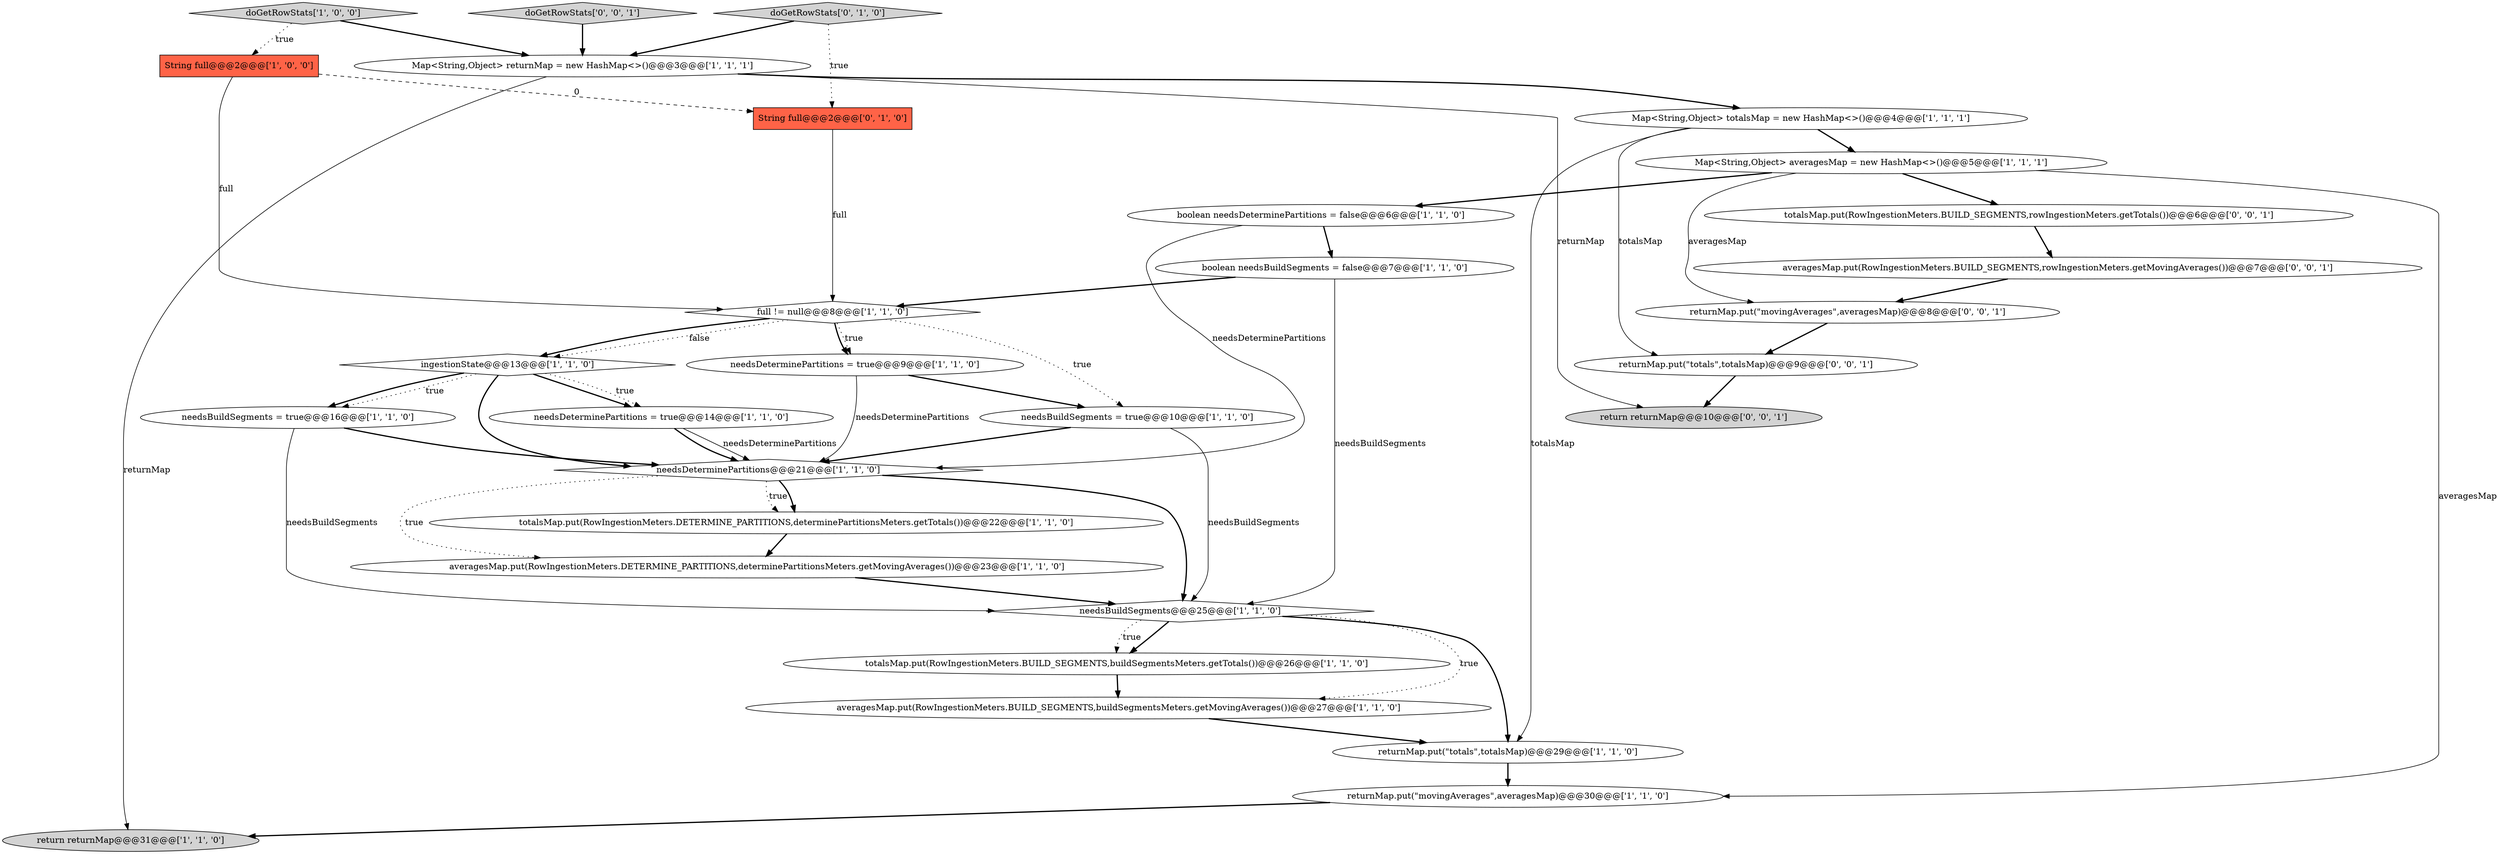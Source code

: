 digraph {
7 [style = filled, label = "ingestionState@@@13@@@['1', '1', '0']", fillcolor = white, shape = diamond image = "AAA0AAABBB1BBB"];
16 [style = filled, label = "needsBuildSegments = true@@@16@@@['1', '1', '0']", fillcolor = white, shape = ellipse image = "AAA0AAABBB1BBB"];
18 [style = filled, label = "needsDeterminePartitions = true@@@14@@@['1', '1', '0']", fillcolor = white, shape = ellipse image = "AAA0AAABBB1BBB"];
27 [style = filled, label = "doGetRowStats['0', '0', '1']", fillcolor = lightgray, shape = diamond image = "AAA0AAABBB3BBB"];
21 [style = filled, label = "averagesMap.put(RowIngestionMeters.DETERMINE_PARTITIONS,determinePartitionsMeters.getMovingAverages())@@@23@@@['1', '1', '0']", fillcolor = white, shape = ellipse image = "AAA0AAABBB1BBB"];
11 [style = filled, label = "needsBuildSegments = true@@@10@@@['1', '1', '0']", fillcolor = white, shape = ellipse image = "AAA0AAABBB1BBB"];
28 [style = filled, label = "returnMap.put(\"movingAverages\",averagesMap)@@@8@@@['0', '0', '1']", fillcolor = white, shape = ellipse image = "AAA0AAABBB3BBB"];
17 [style = filled, label = "totalsMap.put(RowIngestionMeters.DETERMINE_PARTITIONS,determinePartitionsMeters.getTotals())@@@22@@@['1', '1', '0']", fillcolor = white, shape = ellipse image = "AAA0AAABBB1BBB"];
13 [style = filled, label = "return returnMap@@@31@@@['1', '1', '0']", fillcolor = lightgray, shape = ellipse image = "AAA0AAABBB1BBB"];
25 [style = filled, label = "return returnMap@@@10@@@['0', '0', '1']", fillcolor = lightgray, shape = ellipse image = "AAA0AAABBB3BBB"];
15 [style = filled, label = "Map<String,Object> averagesMap = new HashMap<>()@@@5@@@['1', '1', '1']", fillcolor = white, shape = ellipse image = "AAA0AAABBB1BBB"];
10 [style = filled, label = "boolean needsBuildSegments = false@@@7@@@['1', '1', '0']", fillcolor = white, shape = ellipse image = "AAA0AAABBB1BBB"];
2 [style = filled, label = "full != null@@@8@@@['1', '1', '0']", fillcolor = white, shape = diamond image = "AAA0AAABBB1BBB"];
4 [style = filled, label = "returnMap.put(\"totals\",totalsMap)@@@29@@@['1', '1', '0']", fillcolor = white, shape = ellipse image = "AAA0AAABBB1BBB"];
9 [style = filled, label = "returnMap.put(\"movingAverages\",averagesMap)@@@30@@@['1', '1', '0']", fillcolor = white, shape = ellipse image = "AAA0AAABBB1BBB"];
12 [style = filled, label = "totalsMap.put(RowIngestionMeters.BUILD_SEGMENTS,buildSegmentsMeters.getTotals())@@@26@@@['1', '1', '0']", fillcolor = white, shape = ellipse image = "AAA0AAABBB1BBB"];
3 [style = filled, label = "needsBuildSegments@@@25@@@['1', '1', '0']", fillcolor = white, shape = diamond image = "AAA0AAABBB1BBB"];
23 [style = filled, label = "String full@@@2@@@['0', '1', '0']", fillcolor = tomato, shape = box image = "AAA1AAABBB2BBB"];
0 [style = filled, label = "boolean needsDeterminePartitions = false@@@6@@@['1', '1', '0']", fillcolor = white, shape = ellipse image = "AAA0AAABBB1BBB"];
26 [style = filled, label = "returnMap.put(\"totals\",totalsMap)@@@9@@@['0', '0', '1']", fillcolor = white, shape = ellipse image = "AAA0AAABBB3BBB"];
8 [style = filled, label = "needsDeterminePartitions@@@21@@@['1', '1', '0']", fillcolor = white, shape = diamond image = "AAA0AAABBB1BBB"];
1 [style = filled, label = "doGetRowStats['1', '0', '0']", fillcolor = lightgray, shape = diamond image = "AAA0AAABBB1BBB"];
6 [style = filled, label = "needsDeterminePartitions = true@@@9@@@['1', '1', '0']", fillcolor = white, shape = ellipse image = "AAA0AAABBB1BBB"];
22 [style = filled, label = "doGetRowStats['0', '1', '0']", fillcolor = lightgray, shape = diamond image = "AAA0AAABBB2BBB"];
14 [style = filled, label = "Map<String,Object> totalsMap = new HashMap<>()@@@4@@@['1', '1', '1']", fillcolor = white, shape = ellipse image = "AAA0AAABBB1BBB"];
5 [style = filled, label = "Map<String,Object> returnMap = new HashMap<>()@@@3@@@['1', '1', '1']", fillcolor = white, shape = ellipse image = "AAA0AAABBB1BBB"];
29 [style = filled, label = "totalsMap.put(RowIngestionMeters.BUILD_SEGMENTS,rowIngestionMeters.getTotals())@@@6@@@['0', '0', '1']", fillcolor = white, shape = ellipse image = "AAA0AAABBB3BBB"];
24 [style = filled, label = "averagesMap.put(RowIngestionMeters.BUILD_SEGMENTS,rowIngestionMeters.getMovingAverages())@@@7@@@['0', '0', '1']", fillcolor = white, shape = ellipse image = "AAA0AAABBB3BBB"];
20 [style = filled, label = "String full@@@2@@@['1', '0', '0']", fillcolor = tomato, shape = box image = "AAA1AAABBB1BBB"];
19 [style = filled, label = "averagesMap.put(RowIngestionMeters.BUILD_SEGMENTS,buildSegmentsMeters.getMovingAverages())@@@27@@@['1', '1', '0']", fillcolor = white, shape = ellipse image = "AAA0AAABBB1BBB"];
1->5 [style = bold, label=""];
4->9 [style = bold, label=""];
24->28 [style = bold, label=""];
6->8 [style = solid, label="needsDeterminePartitions"];
5->13 [style = solid, label="returnMap"];
22->23 [style = dotted, label="true"];
8->21 [style = dotted, label="true"];
16->8 [style = bold, label=""];
2->6 [style = bold, label=""];
26->25 [style = bold, label=""];
8->3 [style = bold, label=""];
8->17 [style = dotted, label="true"];
14->4 [style = solid, label="totalsMap"];
28->26 [style = bold, label=""];
5->25 [style = solid, label="returnMap"];
5->14 [style = bold, label=""];
3->12 [style = bold, label=""];
7->8 [style = bold, label=""];
3->4 [style = bold, label=""];
22->5 [style = bold, label=""];
2->7 [style = dotted, label="false"];
2->11 [style = dotted, label="true"];
8->17 [style = bold, label=""];
15->9 [style = solid, label="averagesMap"];
14->26 [style = solid, label="totalsMap"];
0->10 [style = bold, label=""];
3->19 [style = dotted, label="true"];
20->2 [style = solid, label="full"];
2->6 [style = dotted, label="true"];
3->12 [style = dotted, label="true"];
15->0 [style = bold, label=""];
6->11 [style = bold, label=""];
7->16 [style = bold, label=""];
7->16 [style = dotted, label="true"];
20->23 [style = dashed, label="0"];
0->8 [style = solid, label="needsDeterminePartitions"];
7->18 [style = bold, label=""];
7->18 [style = dotted, label="true"];
11->8 [style = bold, label=""];
11->3 [style = solid, label="needsBuildSegments"];
10->3 [style = solid, label="needsBuildSegments"];
23->2 [style = solid, label="full"];
15->28 [style = solid, label="averagesMap"];
14->15 [style = bold, label=""];
10->2 [style = bold, label=""];
2->7 [style = bold, label=""];
18->8 [style = bold, label=""];
19->4 [style = bold, label=""];
12->19 [style = bold, label=""];
27->5 [style = bold, label=""];
29->24 [style = bold, label=""];
16->3 [style = solid, label="needsBuildSegments"];
17->21 [style = bold, label=""];
1->20 [style = dotted, label="true"];
15->29 [style = bold, label=""];
18->8 [style = solid, label="needsDeterminePartitions"];
21->3 [style = bold, label=""];
9->13 [style = bold, label=""];
}
